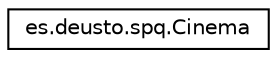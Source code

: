 digraph "Representación gráfica de la clase"
{
 // LATEX_PDF_SIZE
  edge [fontname="Helvetica",fontsize="10",labelfontname="Helvetica",labelfontsize="10"];
  node [fontname="Helvetica",fontsize="10",shape=record];
  rankdir="LR";
  Node0 [label="es.deusto.spq.Cinema",height=0.2,width=0.4,color="black", fillcolor="white", style="filled",URL="$classes_1_1deusto_1_1spq_1_1_cinema.html",tooltip=" "];
}
